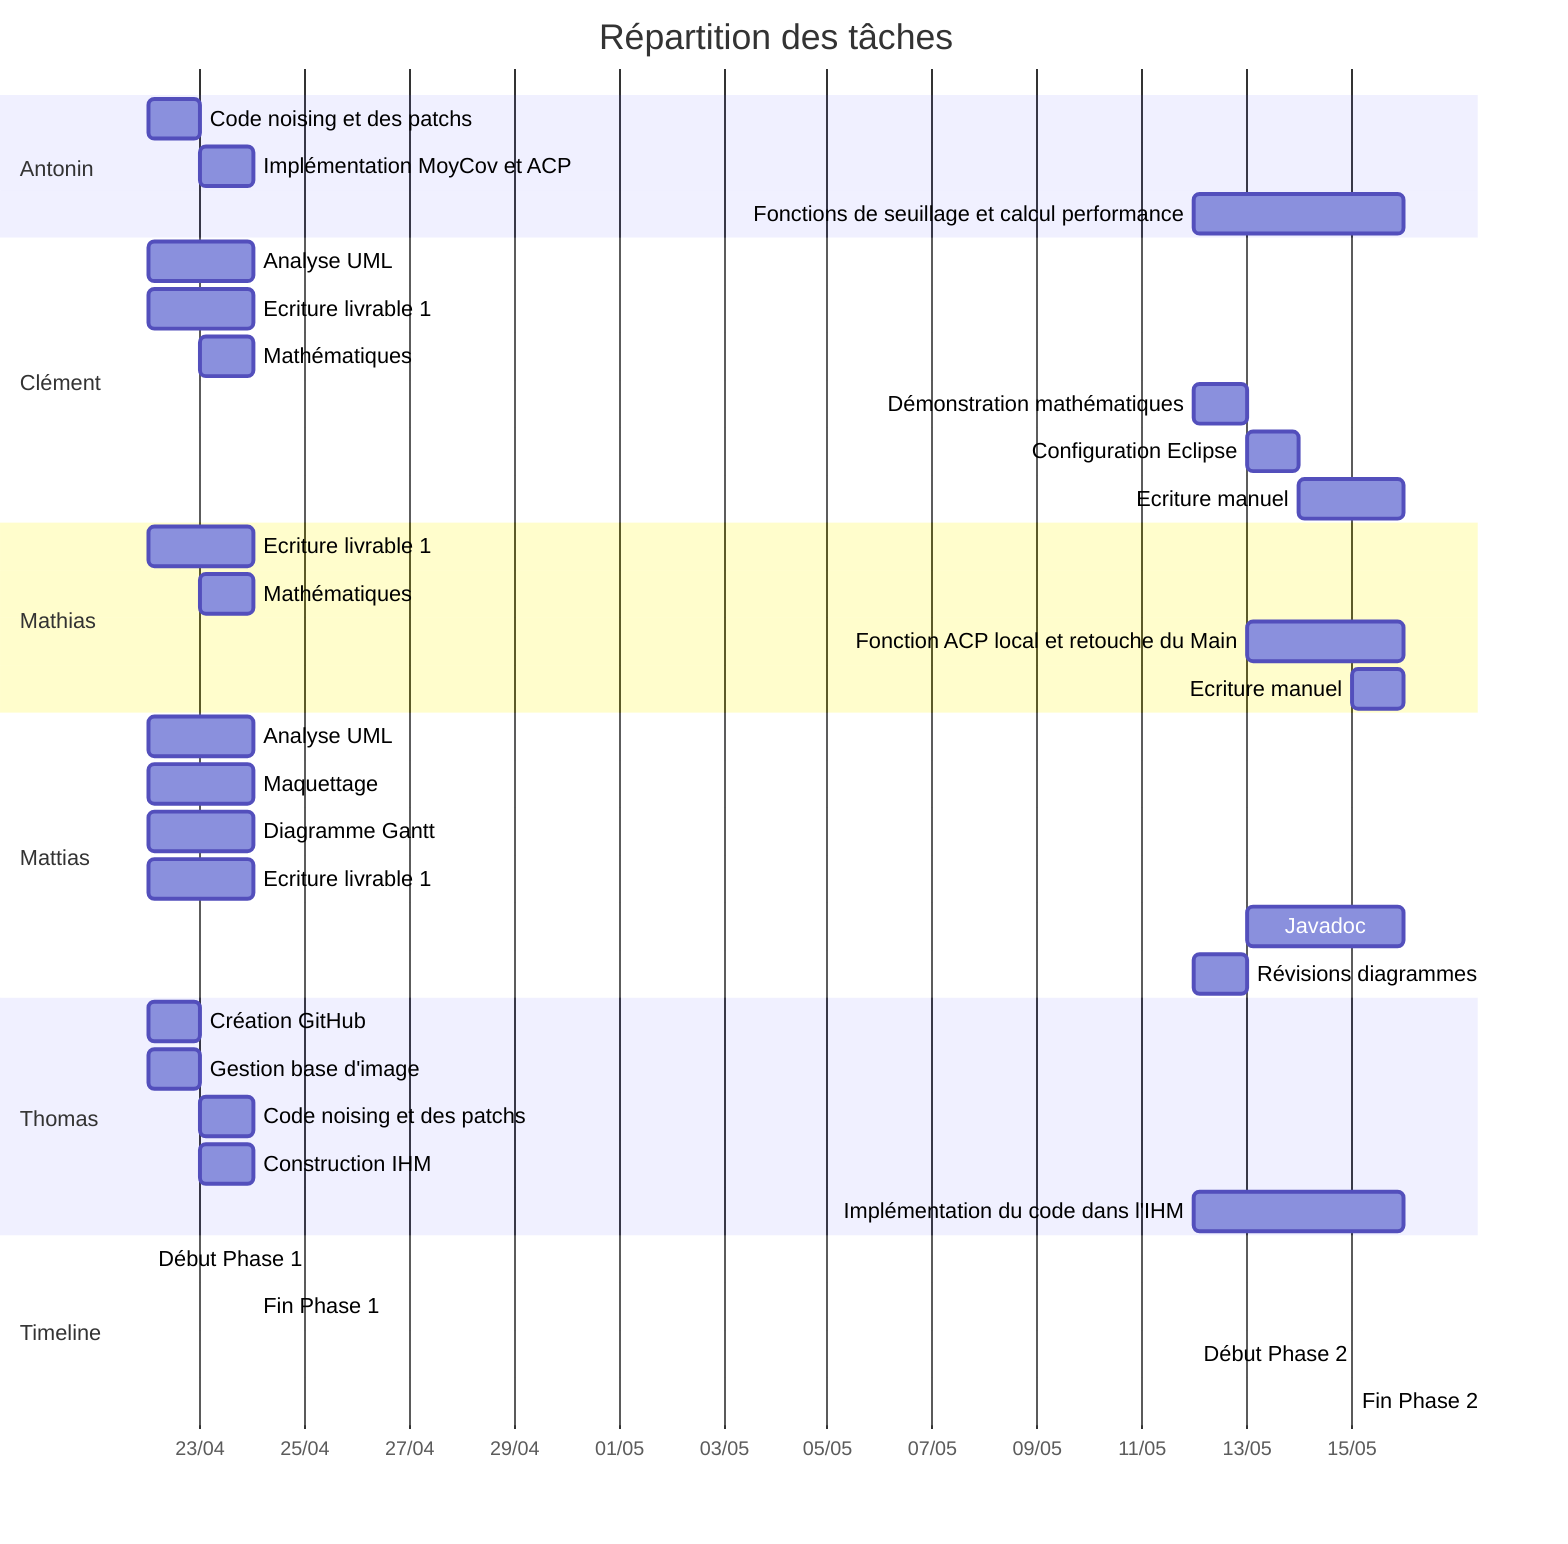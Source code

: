 gantt
    title Répartition des tâches
    dateFormat  YYYY-MM-DD
    axisFormat %d/%m

    section Antonin
    Code noising et des patchs :ant1, 2025-04-22, 1d
    Implémentation MoyCov et ACP :ant2, 2025-04-23, 1d
    Fonctions de seuillage et calcul performance :ant3, 2025-05-12, 4d
    
    section Clément
    Analyse UML :cle1, 2025-04-22, 2d
    Ecriture livrable 1 :cle2, 2025-04-22, 2d
    Mathématiques :cle3, 2025-04-23, 1d
    Démonstration mathématiques :cle4, 2025-05-12, 1d
    Configuration Eclipse : cle5, 2025-05-13, 1d
    Ecriture manuel :cle6, 2025-05-14, 2d
    
    section Mathias
    Ecriture livrable 1 :mth1, 2025-04-22, 2d
    Mathématiques :mth2, 2025-04-23, 1d
    Fonction ACP local et retouche du Main : mth3, 2025-05-13, 3d
    Ecriture manuel :mth, 2025-05-15, 1d
    
    section Mattias
    Analyse UML :mtt1, 2025-04-22, 2d
    Maquettage :mtt2, 2025-04-22, 2d
    Diagramme Gantt :mtt3, 2025-04-22, 2d
    Ecriture livrable 1 :mtt4, 2025-04-22, 2d
    Javadoc : mtt5, 2025-05-13, 3d
    Révisions diagrammes : mtt6, 2025-05-12, 1d
    
    section Thomas
    Création GitHub :tho1, 2025-04-22, 1d
    Gestion base d'image :tho2, 2025-04-22, 1d
    Code noising et des patchs :tho3, 2025-04-23, 1d
    Construction IHM : tho4, 2025-04-23, 1d
    Implémentation du code dans l'IHM : tho5, 2025-05-12, 4d
    
    section Timeline
    Début Phase 1 :milestone mil1, 2025-04-22, 0d
    Fin Phase 1 :milestone mil2, 2025-04-24, 0d
    Début Phase 2 :milestone mil3, 2025-05-12, 0d
    Fin Phase 2 :milestone mil4, 2025-05-15, 0d